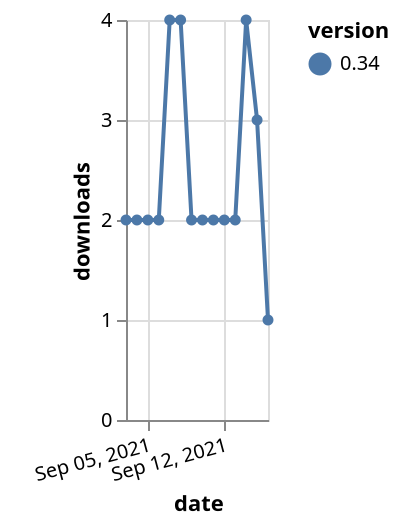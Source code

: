 {"$schema": "https://vega.github.io/schema/vega-lite/v5.json", "description": "A simple bar chart with embedded data.", "data": {"values": [{"date": "2021-09-03", "total": 2973, "delta": 2, "version": "0.34"}, {"date": "2021-09-04", "total": 2975, "delta": 2, "version": "0.34"}, {"date": "2021-09-05", "total": 2977, "delta": 2, "version": "0.34"}, {"date": "2021-09-06", "total": 2979, "delta": 2, "version": "0.34"}, {"date": "2021-09-07", "total": 2983, "delta": 4, "version": "0.34"}, {"date": "2021-09-08", "total": 2987, "delta": 4, "version": "0.34"}, {"date": "2021-09-09", "total": 2989, "delta": 2, "version": "0.34"}, {"date": "2021-09-10", "total": 2991, "delta": 2, "version": "0.34"}, {"date": "2021-09-11", "total": 2993, "delta": 2, "version": "0.34"}, {"date": "2021-09-12", "total": 2995, "delta": 2, "version": "0.34"}, {"date": "2021-09-13", "total": 2997, "delta": 2, "version": "0.34"}, {"date": "2021-09-14", "total": 3001, "delta": 4, "version": "0.34"}, {"date": "2021-09-15", "total": 3004, "delta": 3, "version": "0.34"}, {"date": "2021-09-16", "total": 3005, "delta": 1, "version": "0.34"}]}, "width": "container", "mark": {"type": "line", "point": {"filled": true}}, "encoding": {"x": {"field": "date", "type": "temporal", "timeUnit": "yearmonthdate", "title": "date", "axis": {"labelAngle": -15}}, "y": {"field": "delta", "type": "quantitative", "title": "downloads"}, "color": {"field": "version", "type": "nominal"}, "tooltip": {"field": "delta"}}}